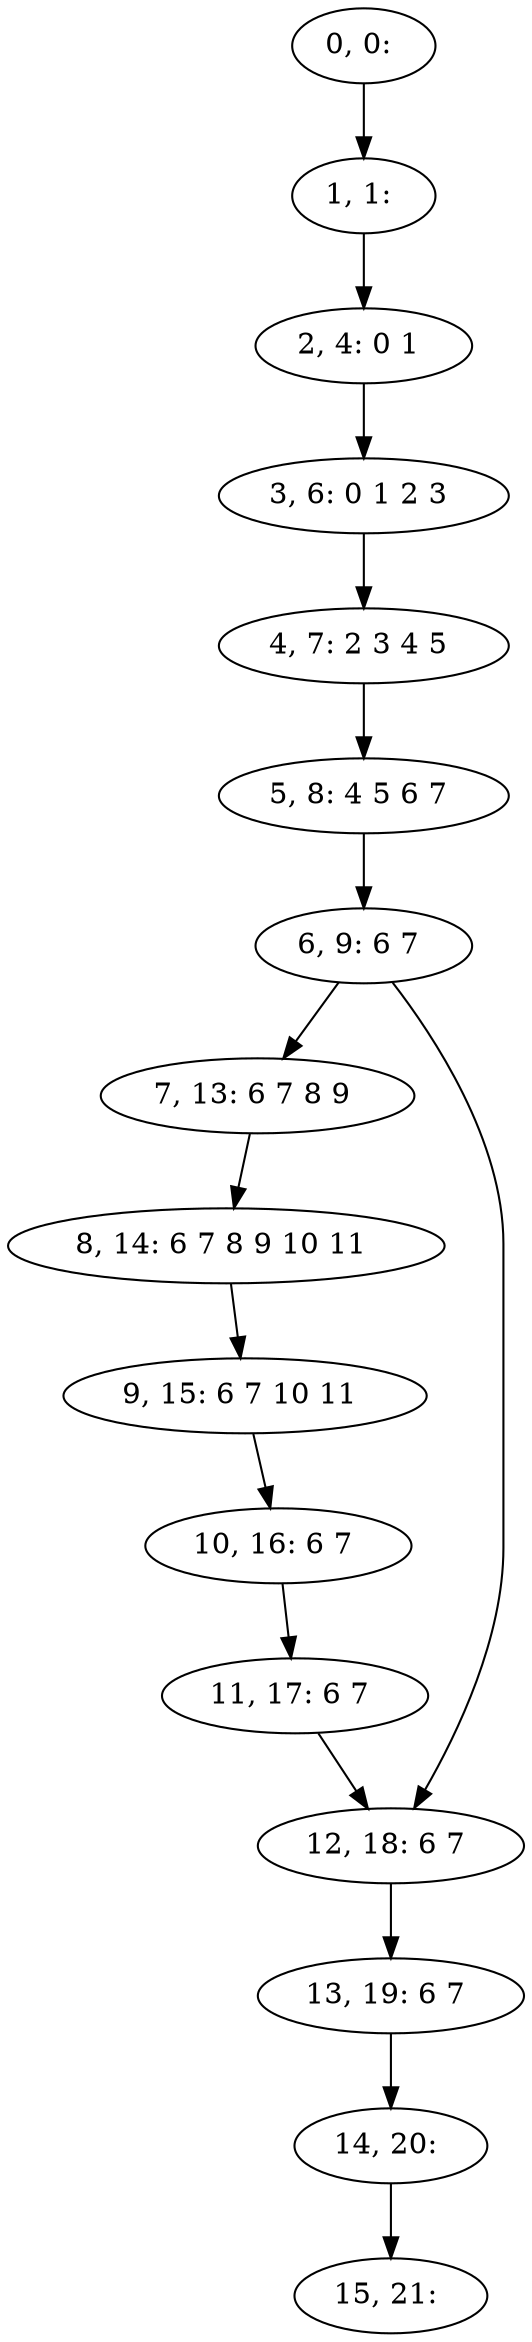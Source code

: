 digraph G {
0[label="0, 0: "];
1[label="1, 1: "];
2[label="2, 4: 0 1 "];
3[label="3, 6: 0 1 2 3 "];
4[label="4, 7: 2 3 4 5 "];
5[label="5, 8: 4 5 6 7 "];
6[label="6, 9: 6 7 "];
7[label="7, 13: 6 7 8 9 "];
8[label="8, 14: 6 7 8 9 10 11 "];
9[label="9, 15: 6 7 10 11 "];
10[label="10, 16: 6 7 "];
11[label="11, 17: 6 7 "];
12[label="12, 18: 6 7 "];
13[label="13, 19: 6 7 "];
14[label="14, 20: "];
15[label="15, 21: "];
0->1 ;
1->2 ;
2->3 ;
3->4 ;
4->5 ;
5->6 ;
6->7 ;
6->12 ;
7->8 ;
8->9 ;
9->10 ;
10->11 ;
11->12 ;
12->13 ;
13->14 ;
14->15 ;
}
